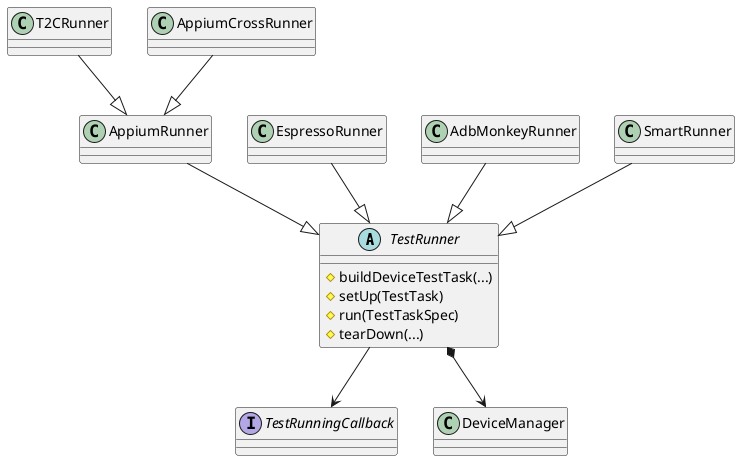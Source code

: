 @startuml test_runners_classes
abstract class TestRunner {
    #buildDeviceTestTask(...)
    #setUp(TestTask)
    #run(TestTaskSpec)
    #tearDown(...)
}
interface TestRunningCallback

AppiumRunner --|> TestRunner
EspressoRunner --|> TestRunner
AdbMonkeyRunner --|> TestRunner
T2CRunner --|> AppiumRunner
SmartRunner --|> TestRunner

TestRunner --> TestRunningCallback

TestRunner *--> DeviceManager

AppiumCrossRunner --|> AppiumRunner
@enduml

@startuml running_sequence
AgentWebSocketClientService -> TestTaskEngineService :runTestTask(TestTaskSpec)
activate TestTaskEngineService
TestTaskEngineService -> TestTaskEngineService: chooseDevices
TestTaskEngineService -> TestTask: convertToTestTask(static)

TestTaskEngineService -> DeviceTaskControlExecutor: runForAllDeviceAsync
activate DeviceTaskControlExecutor



DeviceTaskControlExecutor --> TestThreadPool.Executor: execute
activate TestThreadPool.Executor

DeviceTaskControlExecutor -> TestTaskEngineService
deactivate DeviceTaskControlExecutor

TestTaskEngineService -> AgentWebSocketClientService
deactivate TestTaskEngineService

participant DeviceTask
TestThreadPool.Executor -> DeviceTask: doTask
activate DeviceTask
DeviceTask -> TestRunner: runTestOnDevice
activate TestRunner
TestRunner -> DeviceTask
deactivate TestRunner
DeviceTask -> TestThreadPool.Executor
deactivate DeviceTask

TestThreadPool.Executor -> TaskCompletion: onComplete
activate TaskCompletion

TaskCompletion -> TestRunningCallback: onAllComplete
activate TestRunningCallback

TestRunningCallback -> TaskCompletion
deactivate TestRunningCallback

TaskCompletion -> TestThreadPool.Executor
deactivate TaskCompletion

@enduml

@startjson
{
    "fileSetId": "006b6ec7-52f9-45c7-84ad-419fc4315134",
    "pkgName": "com.microsoft.appmanager",
    "runningType": "APPIUM_CROSS",
    "testSuiteClass": "com.microsoft.appmanager.longhaultest.suites.SurfaceSmokeTestSuite",
    "deviceIdentifier": "55d93bc7-4d1d-4749-b493-a9de063a8a66",
    "groupTestType": "SINGLE",
    "maxStepCount": "",
    "deviceTestCount": "",
    "testTimeOutSec": "",
    "deviceSetUpActions":[{
            "action":"setProperty",
            "args": ["log.tag.WelcomeScreen","Verbose"]
        },
        {
            "action":"setProperty",
            "args": ["log.tag.WelcomeScreen","Verbose"]
        },
        {
            "action":"setLauncherAsDefault",
            "args": ["com.android.launcher3.DefaultLauncherApp"]
        }
    ],
    "deviceTearDownActions":[{
            "action":"setProperty",
            "args": ["log.tag.WelcomeScreen","-"]
        }
    ],
    "testRunArgs": {
        "enableScreenRecord": false,
        "testInterval": 5000,
        "runtimeUpLimit": 1,
        "recordLatency": true,
        "recordMemory": true,
        "databaseUsername": "teams",
        "databasePassword": "***********",
        "ypcVersion": "1.22112.32.0",
        "oem": "Surface",
        "isReset": false
    },
    "frameworkType": "JUnit4",
    "testRunnerName": "androidx.test.runner.AndroidJUnitRunner"
}
@endjson

@startuml design
abstract class Runner
interface TestRunnerListener {
    onTestCaseStart()
    onTestRunStart()
    onTestSuiteStart()
    onTestCaseEnd()
    onTestRunEnd()
    onTestSuiteEnd()
}

Runner *--> TestRunnerListener
@enduml

@startuml test_objects

entity (TestTaskSpec)
entity (TestTask)
entity (DeviceTestTask)
entity (AndroidTestUnit)


TestTaskSpec -- TestTask: is mapped to
TestTask *--> DeviceTestTask: contain a list of
DeviceTestTask *--> AndroidTestUnit: contain a list of
@enduml

@startuml test_objects

entity (TestTaskSpec)
entity (TestTask)
entity (DeviceTestResult)
entity (TestUnitResult)
entity (AgentDeviceManager)
entity (DeviceManager)
entity (TestDevice)
entity (DevicePair)

AgentDeviceManager *--> DeviceManager
DeviceManager *--> TestDevice

DevicePair *-u-> TestDevice

TestTask ... TestDevice: is running on

TestTaskSpec -- TestTask: is mapped to
TestTaskSpec -- TargetedTestDeviceList: contains a list of
TestTask *--> DeviceTestResult: contain a list of
DeviceTestResult *--> TestUnitResult: contain a list of
@enduml